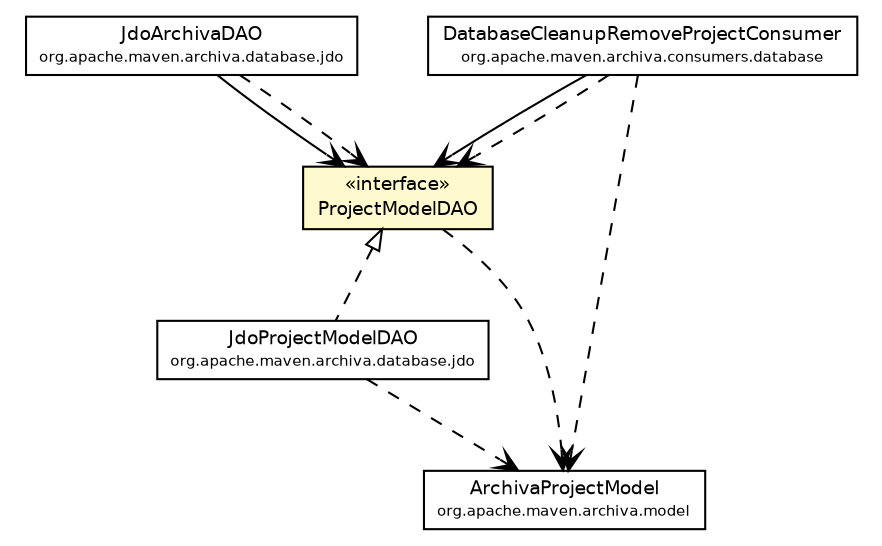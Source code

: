 #!/usr/local/bin/dot
#
# Class diagram 
# Generated by UmlGraph version 4.6 (http://www.spinellis.gr/sw/umlgraph)
#

digraph G {
	edge [fontname="Helvetica",fontsize=10,labelfontname="Helvetica",labelfontsize=10];
	node [fontname="Helvetica",fontsize=10,shape=plaintext];
	// org.apache.maven.archiva.database.ProjectModelDAO
	c84076 [label=<<table border="0" cellborder="1" cellspacing="0" cellpadding="2" port="p" bgcolor="lemonChiffon" href="./ProjectModelDAO.html">
		<tr><td><table border="0" cellspacing="0" cellpadding="1">
			<tr><td> &laquo;interface&raquo; </td></tr>
			<tr><td> ProjectModelDAO </td></tr>
		</table></td></tr>
		</table>>, fontname="Helvetica", fontcolor="black", fontsize=9.0];
	// org.apache.maven.archiva.database.jdo.JdoProjectModelDAO
	c84117 [label=<<table border="0" cellborder="1" cellspacing="0" cellpadding="2" port="p" href="./jdo/JdoProjectModelDAO.html">
		<tr><td><table border="0" cellspacing="0" cellpadding="1">
			<tr><td> JdoProjectModelDAO </td></tr>
			<tr><td><font point-size="7.0"> org.apache.maven.archiva.database.jdo </font></td></tr>
		</table></td></tr>
		</table>>, fontname="Helvetica", fontcolor="black", fontsize=9.0];
	// org.apache.maven.archiva.database.jdo.JdoArchivaDAO
	c84119 [label=<<table border="0" cellborder="1" cellspacing="0" cellpadding="2" port="p" href="./jdo/JdoArchivaDAO.html">
		<tr><td><table border="0" cellspacing="0" cellpadding="1">
			<tr><td> JdoArchivaDAO </td></tr>
			<tr><td><font point-size="7.0"> org.apache.maven.archiva.database.jdo </font></td></tr>
		</table></td></tr>
		</table>>, fontname="Helvetica", fontcolor="black", fontsize=9.0];
	// org.apache.maven.archiva.consumers.database.DatabaseCleanupRemoveProjectConsumer
	c84148 [label=<<table border="0" cellborder="1" cellspacing="0" cellpadding="2" port="p" href="../consumers/database/DatabaseCleanupRemoveProjectConsumer.html">
		<tr><td><table border="0" cellspacing="0" cellpadding="1">
			<tr><td> DatabaseCleanupRemoveProjectConsumer </td></tr>
			<tr><td><font point-size="7.0"> org.apache.maven.archiva.consumers.database </font></td></tr>
		</table></td></tr>
		</table>>, fontname="Helvetica", fontcolor="black", fontsize=9.0];
	//org.apache.maven.archiva.database.jdo.JdoProjectModelDAO implements org.apache.maven.archiva.database.ProjectModelDAO
	c84076:p -> c84117:p [dir=back,arrowtail=empty,style=dashed];
	// org.apache.maven.archiva.database.jdo.JdoArchivaDAO NAVASSOC org.apache.maven.archiva.database.ProjectModelDAO
	c84119:p -> c84076:p [taillabel="", label="", headlabel="", fontname="Helvetica", fontcolor="black", fontsize=10.0, color="black", arrowhead=open];
	// org.apache.maven.archiva.consumers.database.DatabaseCleanupRemoveProjectConsumer NAVASSOC org.apache.maven.archiva.database.ProjectModelDAO
	c84148:p -> c84076:p [taillabel="", label="", headlabel="", fontname="Helvetica", fontcolor="black", fontsize=10.0, color="black", arrowhead=open];
	// org.apache.maven.archiva.database.ProjectModelDAO DEPEND org.apache.maven.archiva.model.ArchivaProjectModel
	c84076:p -> c84298:p [taillabel="", label="", headlabel="", fontname="Helvetica", fontcolor="black", fontsize=10.0, color="black", arrowhead=open, style=dashed];
	// org.apache.maven.archiva.database.jdo.JdoProjectModelDAO DEPEND org.apache.maven.archiva.model.ArchivaProjectModel
	c84117:p -> c84298:p [taillabel="", label="", headlabel="", fontname="Helvetica", fontcolor="black", fontsize=10.0, color="black", arrowhead=open, style=dashed];
	// org.apache.maven.archiva.database.jdo.JdoArchivaDAO DEPEND org.apache.maven.archiva.database.ProjectModelDAO
	c84119:p -> c84076:p [taillabel="", label="", headlabel="", fontname="Helvetica", fontcolor="black", fontsize=10.0, color="black", arrowhead=open, style=dashed];
	// org.apache.maven.archiva.consumers.database.DatabaseCleanupRemoveProjectConsumer DEPEND org.apache.maven.archiva.model.ArchivaProjectModel
	c84148:p -> c84298:p [taillabel="", label="", headlabel="", fontname="Helvetica", fontcolor="black", fontsize=10.0, color="black", arrowhead=open, style=dashed];
	// org.apache.maven.archiva.consumers.database.DatabaseCleanupRemoveProjectConsumer DEPEND org.apache.maven.archiva.database.ProjectModelDAO
	c84148:p -> c84076:p [taillabel="", label="", headlabel="", fontname="Helvetica", fontcolor="black", fontsize=10.0, color="black", arrowhead=open, style=dashed];
	// org.apache.maven.archiva.model.ArchivaProjectModel
	c84298 [label=<<table border="0" cellborder="1" cellspacing="0" cellpadding="2" port="p" href="http://java.sun.com/j2se/1.4.2/docs/api/org/apache/maven/archiva/model/ArchivaProjectModel.html">
		<tr><td><table border="0" cellspacing="0" cellpadding="1">
			<tr><td> ArchivaProjectModel </td></tr>
			<tr><td><font point-size="7.0"> org.apache.maven.archiva.model </font></td></tr>
		</table></td></tr>
		</table>>, fontname="Helvetica", fontcolor="black", fontsize=9.0];
}

